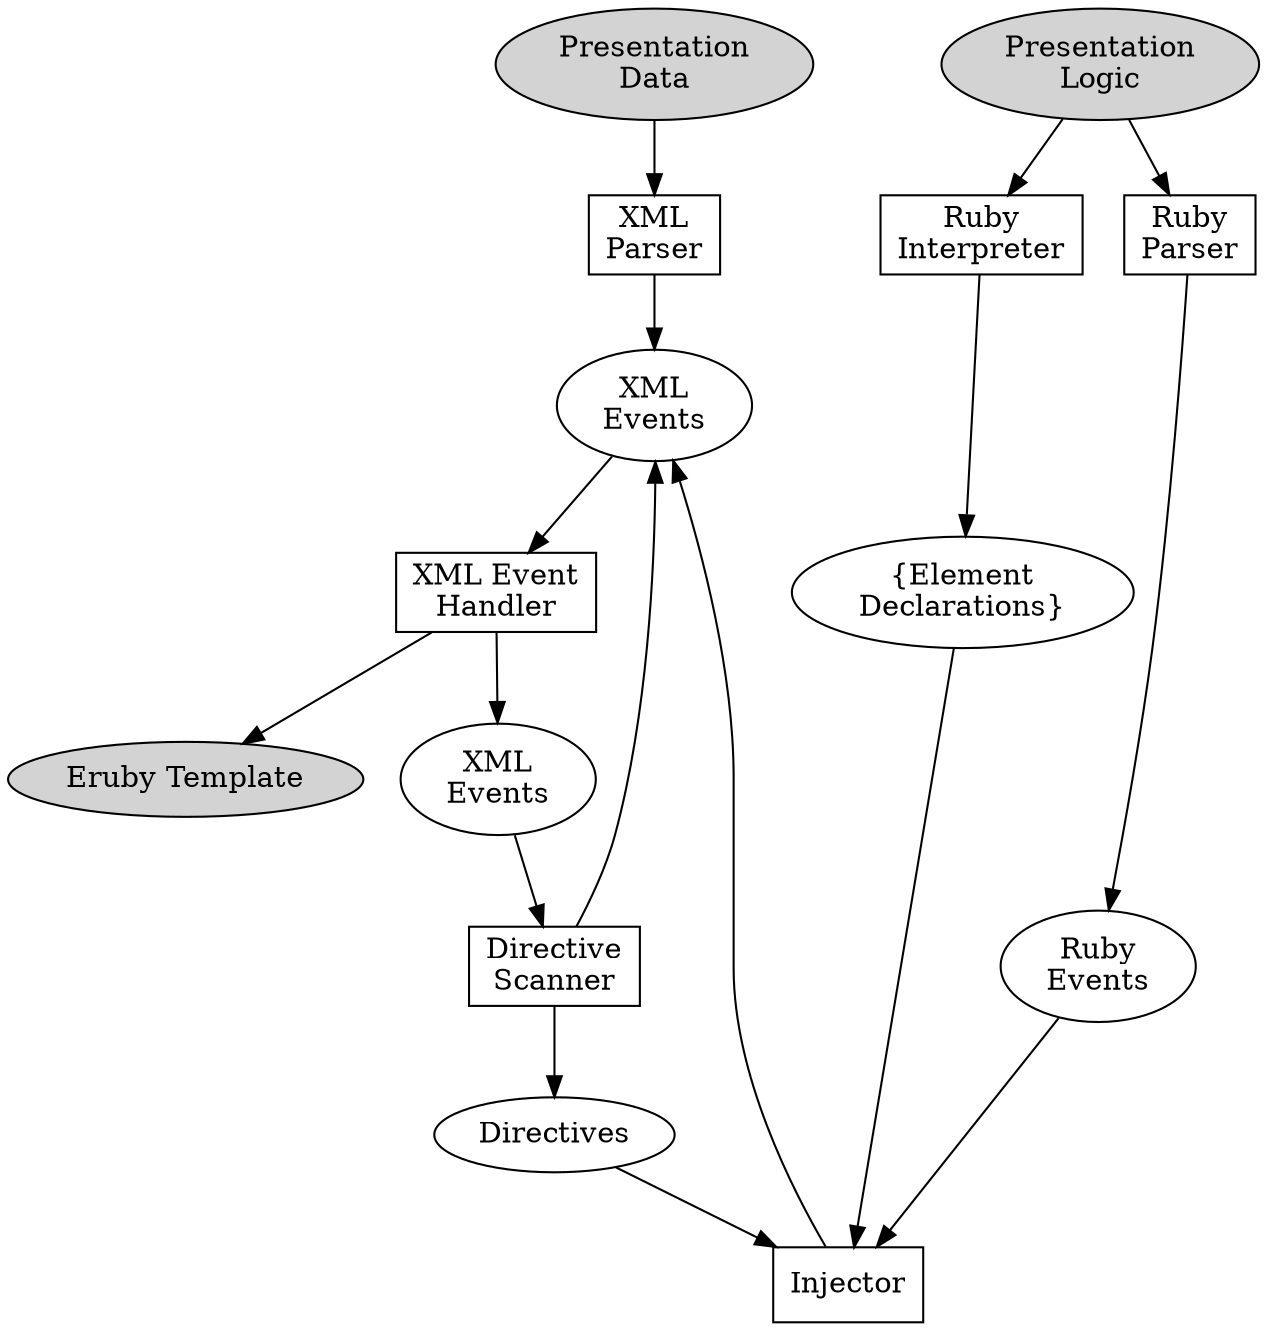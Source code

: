 digraph sillycat {
  pd -> xp -> xe1;
  pd [label="Presentation\nData",style=filled];
  xp [label="XML\nParser",shape=box];
  xe1[label="XML\nEvents"];

  xe1 -> xeh -> {et xe2};
  xeh [label="XML Event\nHandler",shape=box];
  et [label="Eruby Template",style=filled];
  xe2 [label="XML\nEvents"];

  xe2 -> ds -> {xe1 d};
  ds [label="Directive\nScanner",shape=box];
  d [label="Directives"];

  pl -> {ri rp}
  pl [label="Presentation\nLogic",style=filled];
  ri [label="Ruby\nInterpreter",shape=box];
  rp [label="Ruby\nParser",shape=box]

  ri -> ed;
  ed [label="{Element\nDeclarations}"];
  rp -> re;
  re [label="Ruby\nEvents"];

  ed -> i;
  d -> i;
  re -> i;
  i [label="Injector",shape=box];
  i -> xe1;

  {rank=same; xp ri rp}
}
